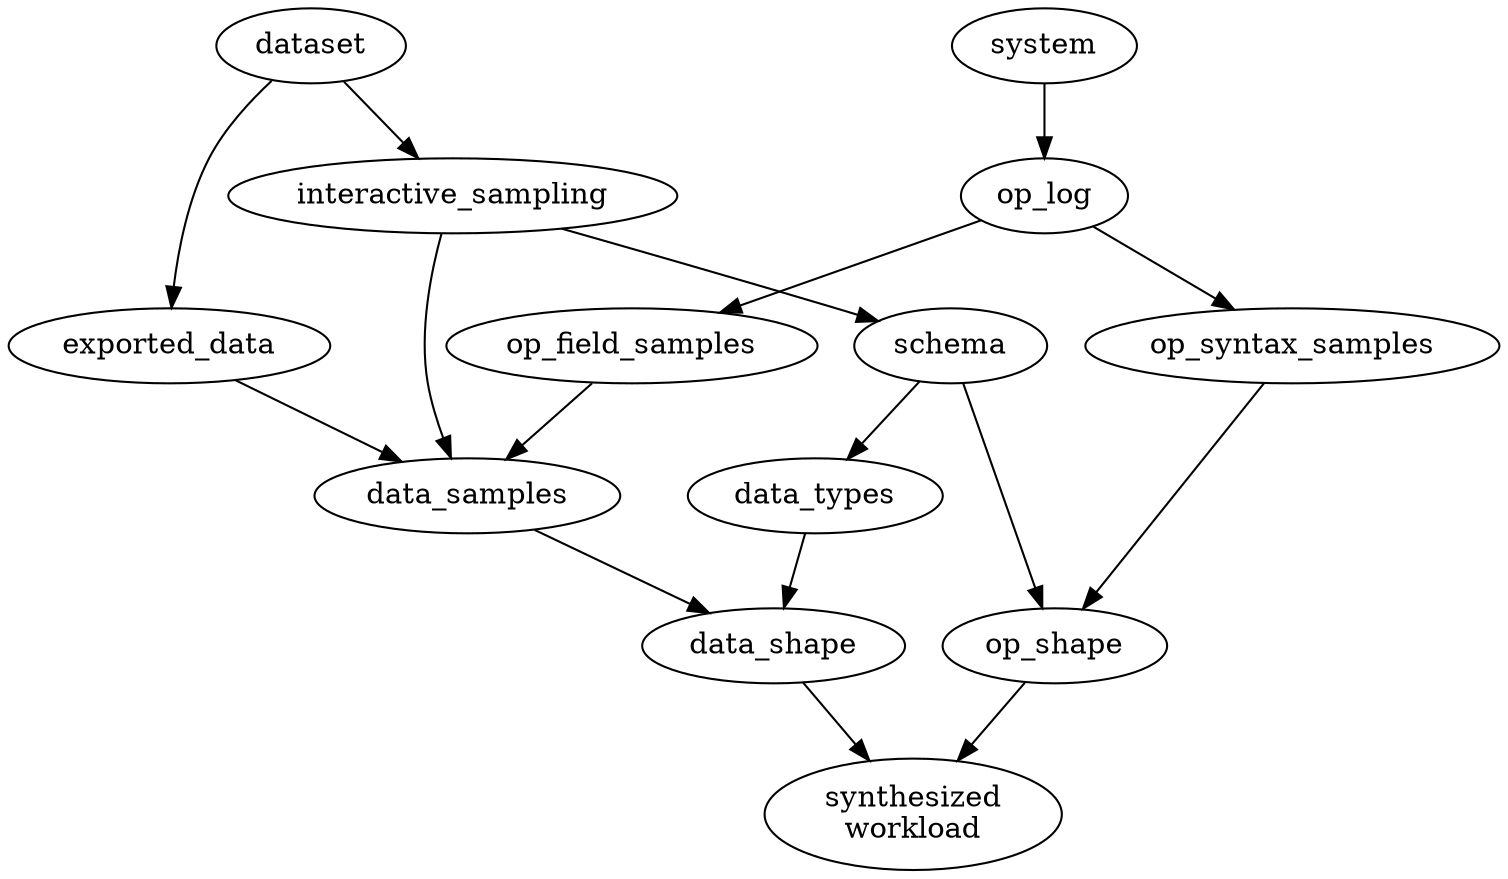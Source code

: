digraph {

    { rank = same; data_shape; op_shape; }
    { rank = same; data_types; data_samples; }
    system -> op_log;
    op_log -> op_syntax_samples;
    { rank = same; op_syntax_samples; op_field_samples; }
    op_syntax_samples -> op_shape;
    op_log -> op_field_samples;
    op_field_samples -> data_samples;
    schema -> data_types;
    schema -> op_shape;
    data_shape -> workload;
    op_shape -> workload;
    exported_data -> data_samples;
    interactive_sampling -> data_samples;
    interactive_sampling -> schema;
    dataset -> exported_data;
    dataset -> interactive_sampling;

    data_types -> data_shape;
    data_samples -> data_shape;

    workload [label = "synthesized\nworkload"]
}